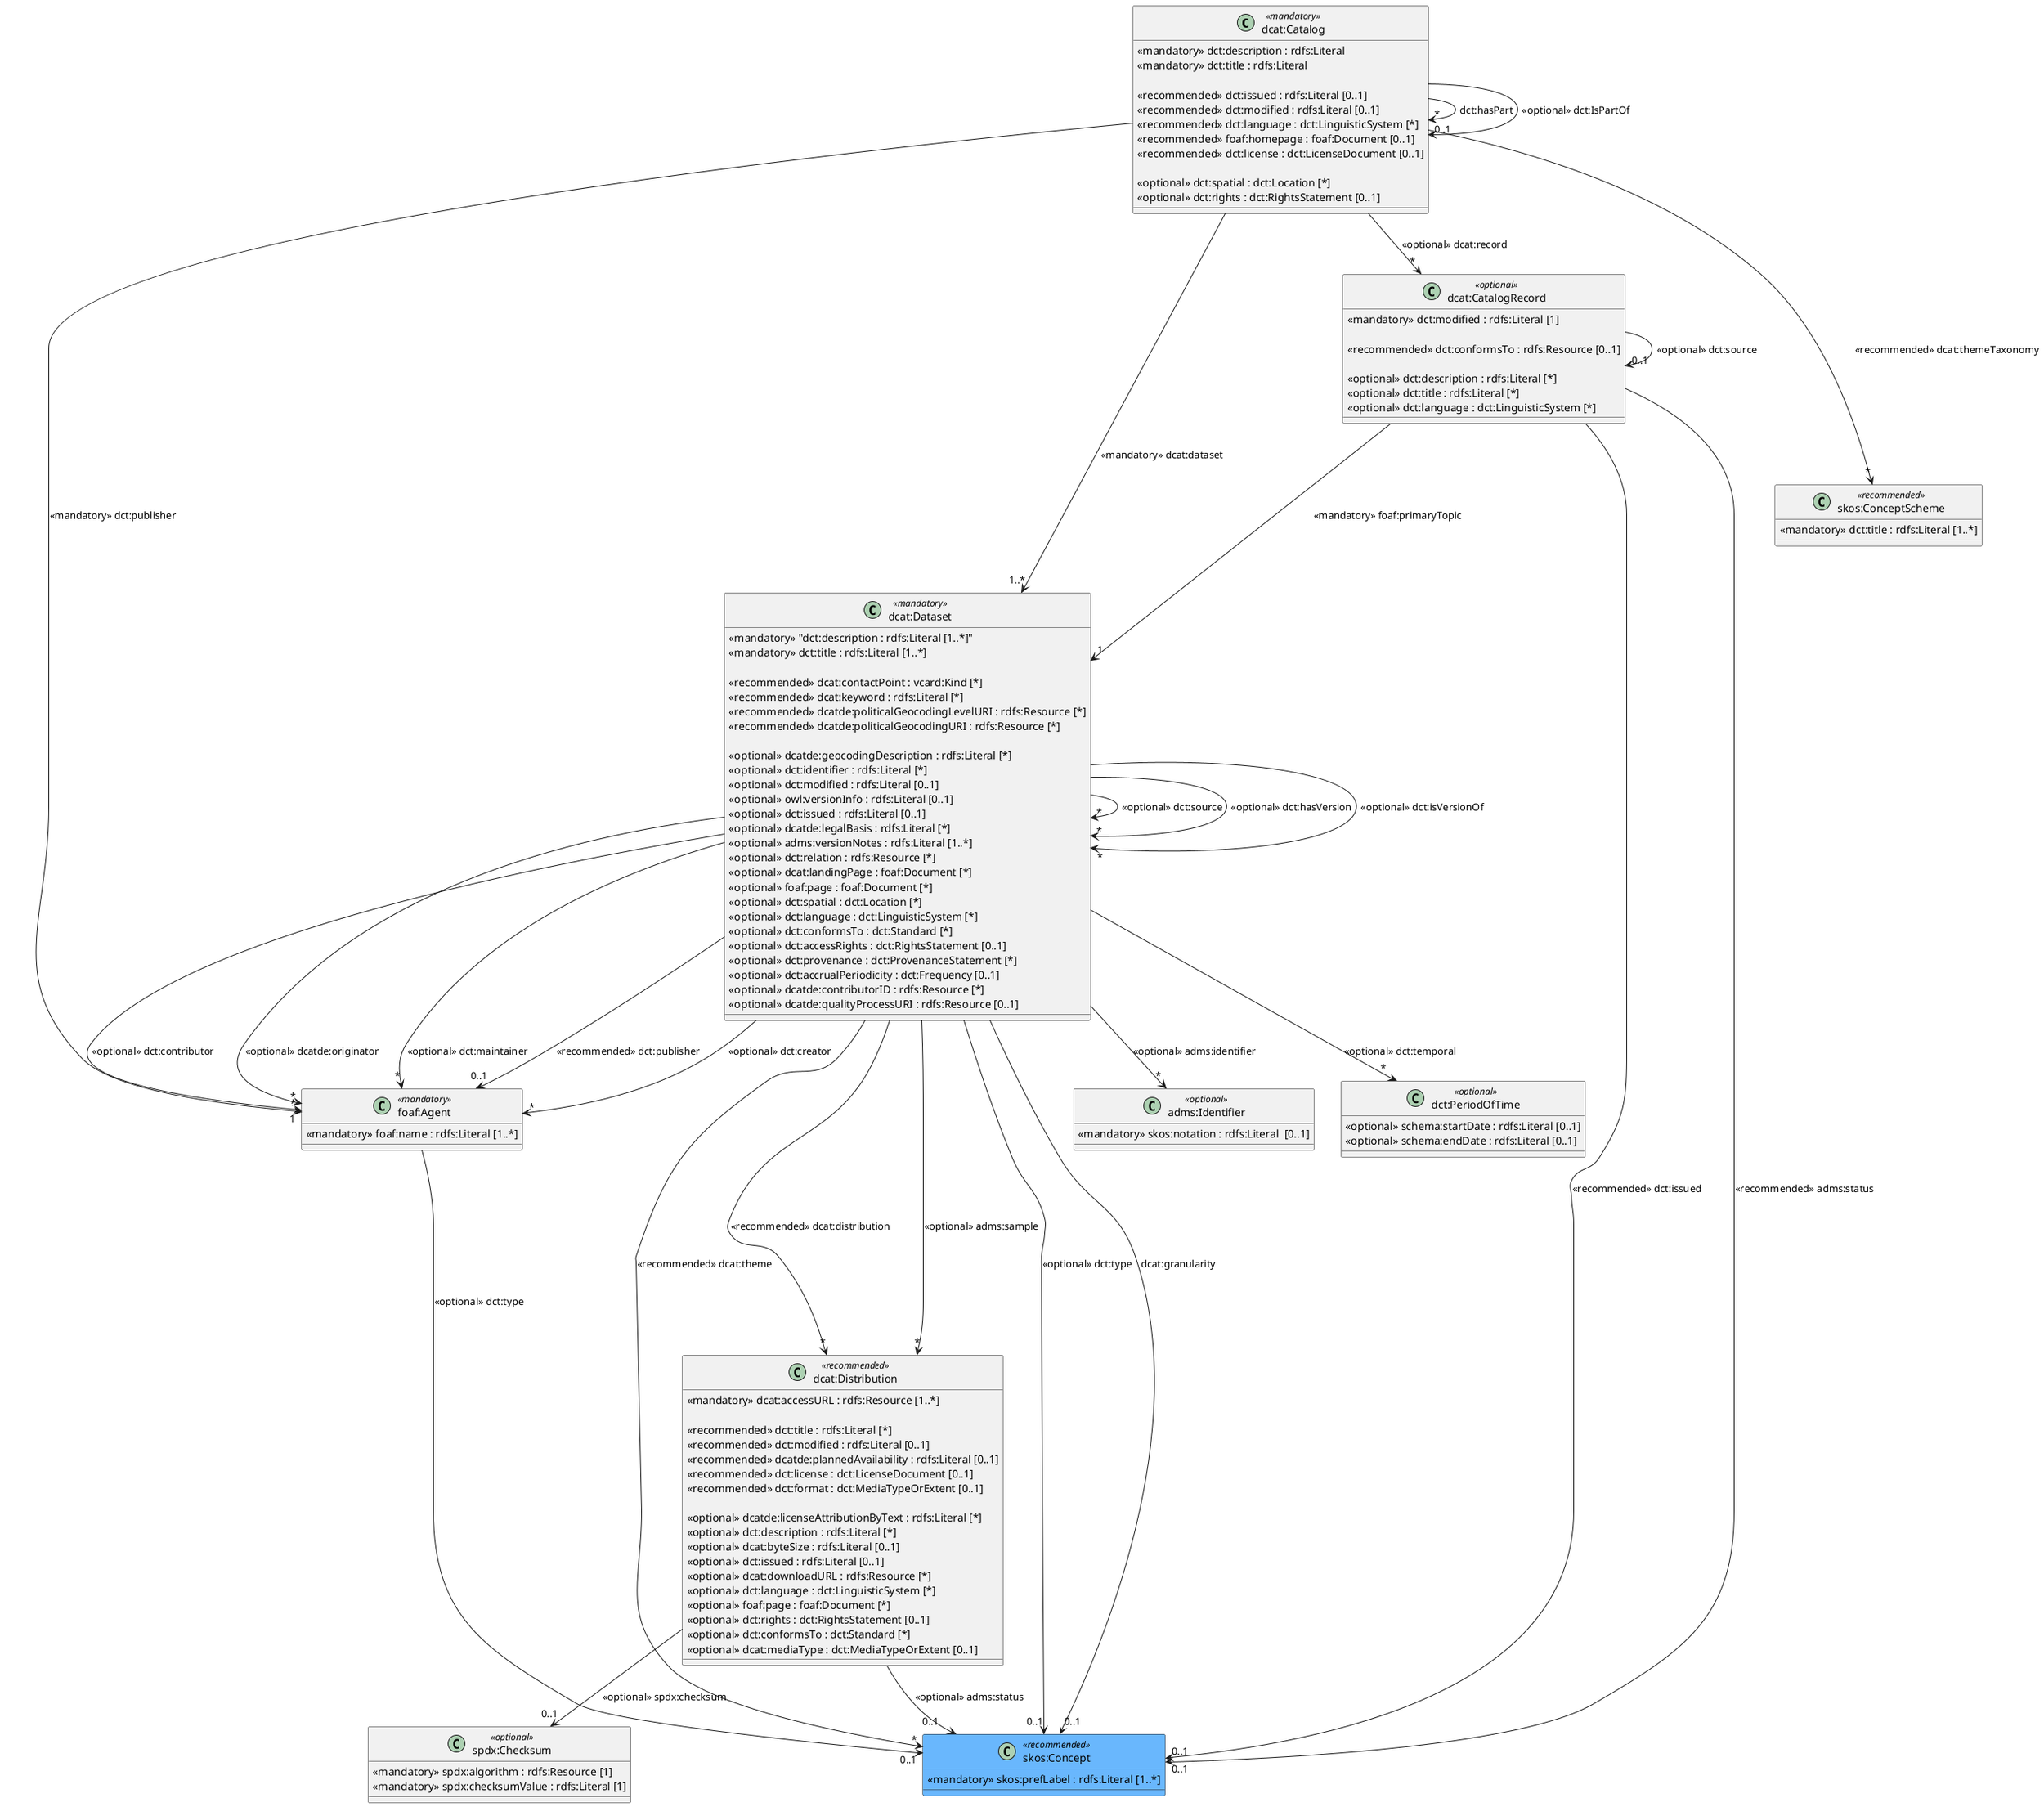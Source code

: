 @startuml

' node plantcode -l coffeescript tests/complex/full.plantuml > tests/complex/full.coffee

' hide class circle
' skinparam class {
'     BackgroundColor #C1C0C5|FDFEFD 
'     ArrowColor black
'     BorderColor black
' }
' 
' Ab hier rot
class "dcat:Catalog" <<mandatory>> {
    <<mandatory>> dct:description : rdfs:Literal
    <<mandatory>> dct:title : rdfs:Literal

    <<recommended>> dct:issued : rdfs:Literal [0..1] 
    <<recommended>> dct:modified : rdfs:Literal [0..1] 
    <<recommended>> dct:language : dct:LinguisticSystem [*] 
    <<recommended>> foaf:homepage : foaf:Document [0..1] 
    <<recommended>> dct:license : dct:LicenseDocument [0..1] 

    <<optional>> dct:spatial : dct:Location [*] 
    <<optional>> dct:rights : dct:RightsStatement [0..1] 
}

class "dcat:Dataset" <<mandatory>> {
    
    <<mandatory>> "dct:description : rdfs:Literal [1..*]"
    <<mandatory>> dct:title : rdfs:Literal [1..*] 

    <<recommended>> dcat:contactPoint : vcard:Kind [*] 
    <<recommended>> dcat:keyword : rdfs:Literal [*] 
    <<recommended>> dcatde:politicalGeocodingLevelURI : rdfs:Resource [*] 
    <<recommended>> dcatde:politicalGeocodingURI : rdfs:Resource [*] 

    <<optional>> dcatde:geocodingDescription : rdfs:Literal [*] 
    <<optional>> dct:identifier : rdfs:Literal [*] 
    <<optional>> dct:modified : rdfs:Literal [0..1] 
    <<optional>> owl:versionInfo : rdfs:Literal [0..1] 
    <<optional>> dct:issued : rdfs:Literal [0..1] 
    <<optional>> dcatde:legalBasis : rdfs:Literal [*] 
    <<optional>> adms:versionNotes : rdfs:Literal [1..*] 
    <<optional>> dct:relation : rdfs:Resource [*] 
    <<optional>> dcat:landingPage : foaf:Document [*] 
    <<optional>> foaf:page : foaf:Document [*] 
    <<optional>> dct:spatial : dct:Location [*] 
    <<optional>> dct:language : dct:LinguisticSystem [*] 
    <<optional>> dct:conformsTo : dct:Standard [*] 
    <<optional>> dct:accessRights : dct:RightsStatement [0..1] 
    <<optional>> dct:provenance : dct:ProvenanceStatement [*] 
    <<optional>> dct:accrualPeriodicity : dct:Frequency [0..1] 
    <<optional>> dcatde:contributorID : rdfs:Resource [*] 
    <<optional>> dcatde:qualityProcessURI : rdfs:Resource [0..1] 
}

class "dcat:Distribution" <<recommended>> {
    
    <<mandatory>> dcat:accessURL : rdfs:Resource [1..*] 

    <<recommended>> dct:title : rdfs:Literal [*] 
    <<recommended>> dct:modified : rdfs:Literal [0..1] 
    <<recommended>> dcatde:plannedAvailability : rdfs:Literal [0..1] 
    <<recommended>> dct:license : dct:LicenseDocument [0..1] 
    <<recommended>> dct:format : dct:MediaTypeOrExtent [0..1] 

    <<optional>> dcatde:licenseAttributionByText : rdfs:Literal [*] 
    <<optional>> dct:description : rdfs:Literal [*] 
    <<optional>> dcat:byteSize : rdfs:Literal [0..1] 
    <<optional>> dct:issued : rdfs:Literal [0..1] 
    <<optional>> dcat:downloadURL : rdfs:Resource [*] 
    <<optional>> dct:language : dct:LinguisticSystem [*] 
    <<optional>> foaf:page : foaf:Document [*] 
    <<optional>> dct:rights : dct:RightsStatement [0..1] 
    <<optional>> dct:conformsTo : dct:Standard [*] 
    <<optional>> dcat:mediaType : dct:MediaTypeOrExtent [0..1] 
}

class "skos:Concept" <<recommended>> #69B7FD {
    
    <<mandatory>> skos:prefLabel : rdfs:Literal [1..*] 
}

class "skos:ConceptScheme" <<recommended>> {
    
    <<mandatory>> dct:title : rdfs:Literal [1..*] 
}

class "foaf:Agent" <<mandatory>> {
    
    <<mandatory>> foaf:name : rdfs:Literal [1..*] 
}

class "dcat:CatalogRecord" <<optional>> {
    
    <<mandatory>> dct:modified : rdfs:Literal [1] 

    <<recommended>> dct:conformsTo : rdfs:Resource [0..1] 

    <<optional>> dct:description : rdfs:Literal [*] 
    <<optional>> dct:title : rdfs:Literal [*] 
    <<optional>> dct:language : dct:LinguisticSystem [*] 
}

class "adms:Identifier" <<optional>> {
    
    <<mandatory>> skos:notation : rdfs:Literal  [0..1]
}

class "spdx:Checksum" <<optional>> {
    
    <<mandatory>> spdx:algorithm : rdfs:Resource [1] 
    <<mandatory>> spdx:checksumValue : rdfs:Literal [1] 
}

class "dct:PeriodOfTime" <<optional>> {
    
    <<optional>> schema:startDate : rdfs:Literal [0..1] 
    <<optional>> schema:endDate : rdfs:Literal [0..1] 
}


' ************************Ab hier Relations************************

' Selbstreferenzierungen rot
"dcat:Catalog"               --> "*"     "dcat:Catalog"       : dct:hasPart 
"dcat:Catalog"               --> "0..1"  "dcat:Catalog"       : <<optional>> dct:IsPartOf
"dcat:Dataset"               --> "*"     "dcat:Dataset"       : <<optional>> dct:source
"dcat:Dataset"               --> "*"     "dcat:Dataset"       : <<optional>> dct:hasVersion
"dcat:Dataset"               --> "*"     "dcat:Dataset"       : <<optional>> dct:isVersionOf
"dcat:CatalogRecord"         --> "0..1"  "dcat:CatalogRecord" : <<optional>> dct:source

' Referenzierungen zwischen Hauptklassen
"dcat:Catalog"               --> "1..*"  "dcat:Dataset"       : <<mandatory>> dcat:dataset 
"dcat:Dataset"            -----> "*"     "dcat:Distribution"  : <<recommended>> dcat:distribution 
"dcat:Dataset"            -----> "*"     "dcat:Distribution"  : <<optional>> adms:sample 

' Weitere Referenzierungen
"dcat:Catalog"               --> "1"     "foaf:Agent"         : <<mandatory>> dct:publisher 
"dcat:Catalog"              ---> "*"     "skos:ConceptScheme" : <<recommended>> dcat:themeTaxonomy 
"dcat:Catalog"               --> "*"     "dcat:CatalogRecord" : <<optional>> dcat:record 
"dcat:Dataset"               --> "0..1"  "foaf:Agent"         : <<recommended>> dct:publisher 
"dcat:Dataset"               --> "*"     "foaf:Agent"         : <<optional>> dct:creator 
"dcat:Dataset"               --> "*"     "foaf:Agent"         : <<optional>> dct:contributor 
"dcat:Dataset"               --> "*"     "foaf:Agent"         : <<optional>> dcatde:originator 
"dcat:Dataset"               --> "*"     "foaf:Agent"         : <<optional>> dct:maintainer 
"dcat:Dataset"               --> "*"     "skos:Concept"       : <<recommended>> dcat:theme 
"dcat:Dataset"               --> "0..1"  "skos:Concept"       : <<optional>> dct:type 
"dcat:Dataset"               --> "0..1"  "skos:Concept"       : dcat:granularity 
"dcat:Dataset"               --> "*"     "dct:PeriodOfTime"   : <<optional>> dct:temporal 
"dcat:Dataset"               --> "*"     "adms:Identifier"    : <<optional>> adms:identifier 
"dcat:Distribution"          --> "0..1"  "skos:Concept"       : <<optional>> adms:status 
"dcat:Distribution"          --> "0..1"  "spdx:Checksum"      : <<optional>> spdx:checksum 
"foaf:Agent"                 --> "0..1"  "skos:Concept"       : <<optional>> dct:type 
"dcat:CatalogRecord"        ---> "1"     "dcat:Dataset"       : <<mandatory>> foaf:primaryTopic
"dcat:CatalogRecord"         --> "0..1"  "skos:Concept"       : <<recommended>> adms:status 
"dcat:CatalogRecord"         --> "0..1"  "skos:Concept"       : <<recommended>> dct:issued 

@enduml